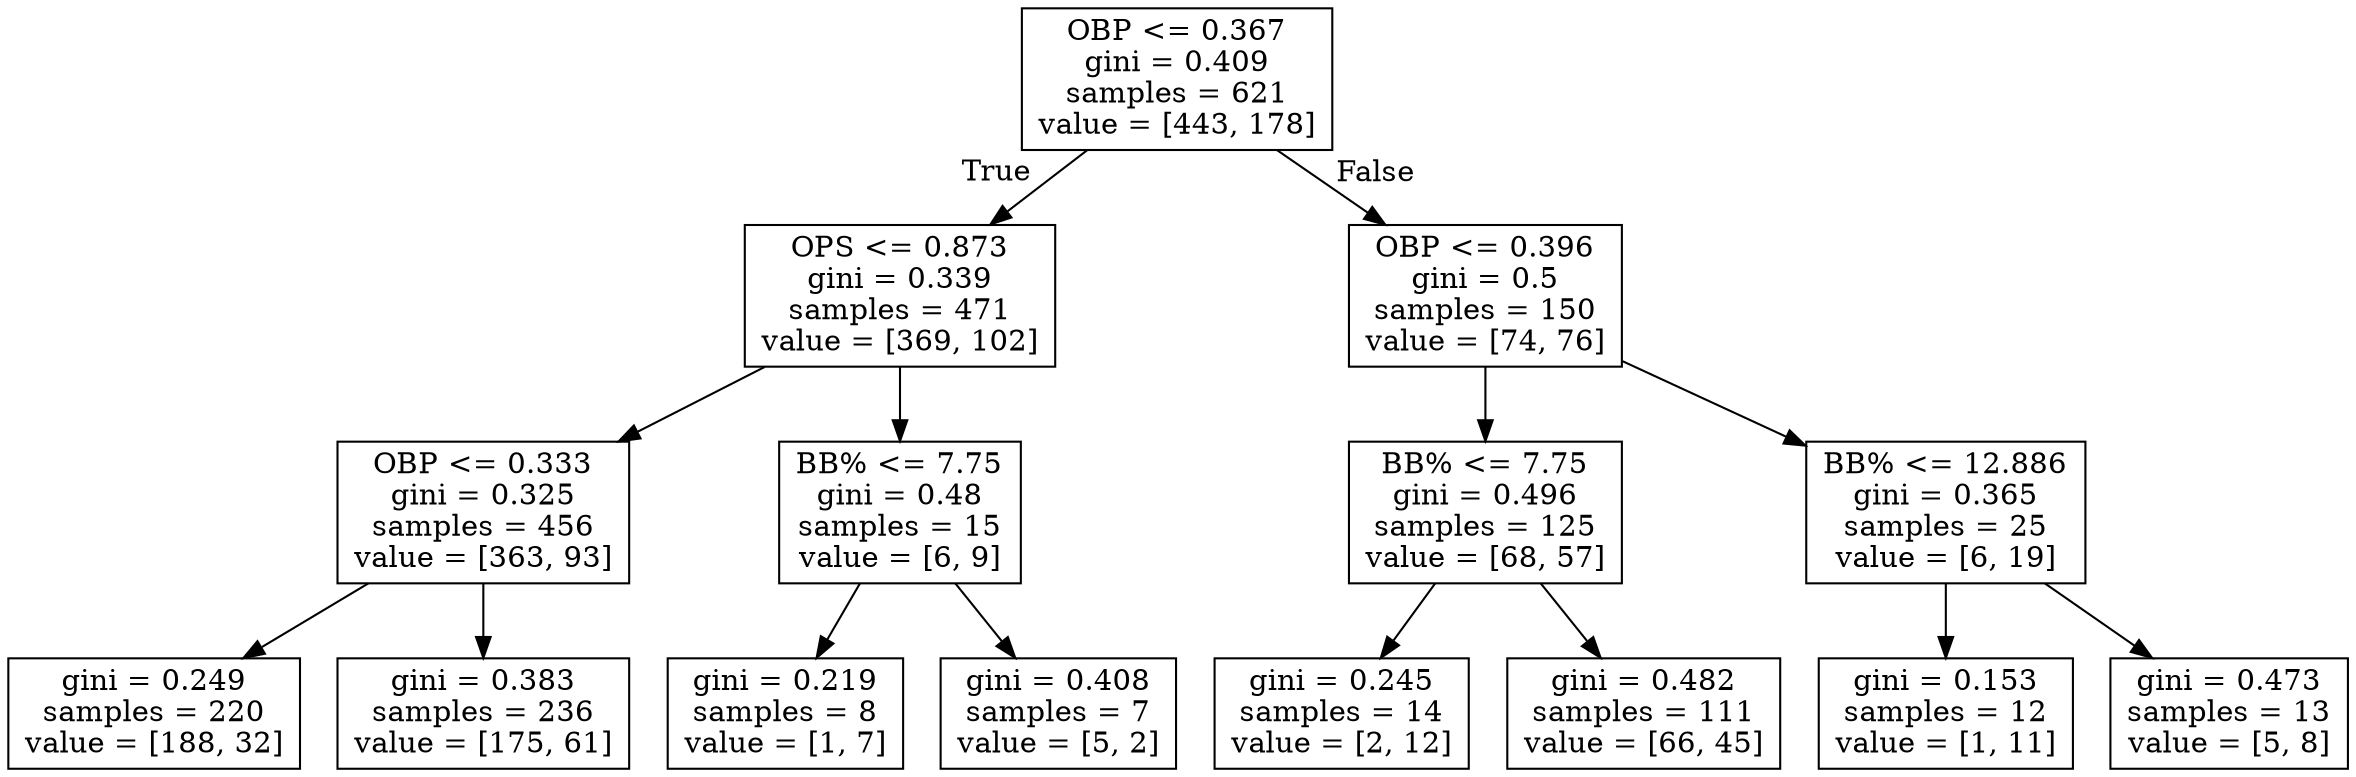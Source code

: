 digraph Tree {
node [shape=box] ;
0 [label="OBP <= 0.367\ngini = 0.409\nsamples = 621\nvalue = [443, 178]"] ;
1 [label="OPS <= 0.873\ngini = 0.339\nsamples = 471\nvalue = [369, 102]"] ;
0 -> 1 [labeldistance=2.5, labelangle=45, headlabel="True"] ;
2 [label="OBP <= 0.333\ngini = 0.325\nsamples = 456\nvalue = [363, 93]"] ;
1 -> 2 ;
3 [label="gini = 0.249\nsamples = 220\nvalue = [188, 32]"] ;
2 -> 3 ;
4 [label="gini = 0.383\nsamples = 236\nvalue = [175, 61]"] ;
2 -> 4 ;
5 [label="BB% <= 7.75\ngini = 0.48\nsamples = 15\nvalue = [6, 9]"] ;
1 -> 5 ;
6 [label="gini = 0.219\nsamples = 8\nvalue = [1, 7]"] ;
5 -> 6 ;
7 [label="gini = 0.408\nsamples = 7\nvalue = [5, 2]"] ;
5 -> 7 ;
8 [label="OBP <= 0.396\ngini = 0.5\nsamples = 150\nvalue = [74, 76]"] ;
0 -> 8 [labeldistance=2.5, labelangle=-45, headlabel="False"] ;
9 [label="BB% <= 7.75\ngini = 0.496\nsamples = 125\nvalue = [68, 57]"] ;
8 -> 9 ;
10 [label="gini = 0.245\nsamples = 14\nvalue = [2, 12]"] ;
9 -> 10 ;
11 [label="gini = 0.482\nsamples = 111\nvalue = [66, 45]"] ;
9 -> 11 ;
12 [label="BB% <= 12.886\ngini = 0.365\nsamples = 25\nvalue = [6, 19]"] ;
8 -> 12 ;
13 [label="gini = 0.153\nsamples = 12\nvalue = [1, 11]"] ;
12 -> 13 ;
14 [label="gini = 0.473\nsamples = 13\nvalue = [5, 8]"] ;
12 -> 14 ;
}